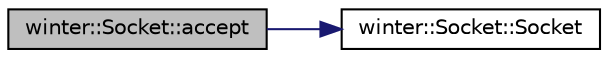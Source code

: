 digraph "winter::Socket::accept"
{
 // LATEX_PDF_SIZE
  edge [fontname="Helvetica",fontsize="10",labelfontname="Helvetica",labelfontsize="10"];
  node [fontname="Helvetica",fontsize="10",shape=record];
  rankdir="LR";
  Node1 [label="winter::Socket::accept",height=0.2,width=0.4,color="black", fillcolor="grey75", style="filled", fontcolor="black",tooltip="接收connect链接"];
  Node1 -> Node2 [color="midnightblue",fontsize="10",style="solid",fontname="Helvetica"];
  Node2 [label="winter::Socket::Socket",height=0.2,width=0.4,color="black", fillcolor="white", style="filled",URL="$classwinter_1_1Socket.html#a4a3ddfb5115035765347d566ac5da786",tooltip="Socket构造函数"];
}
